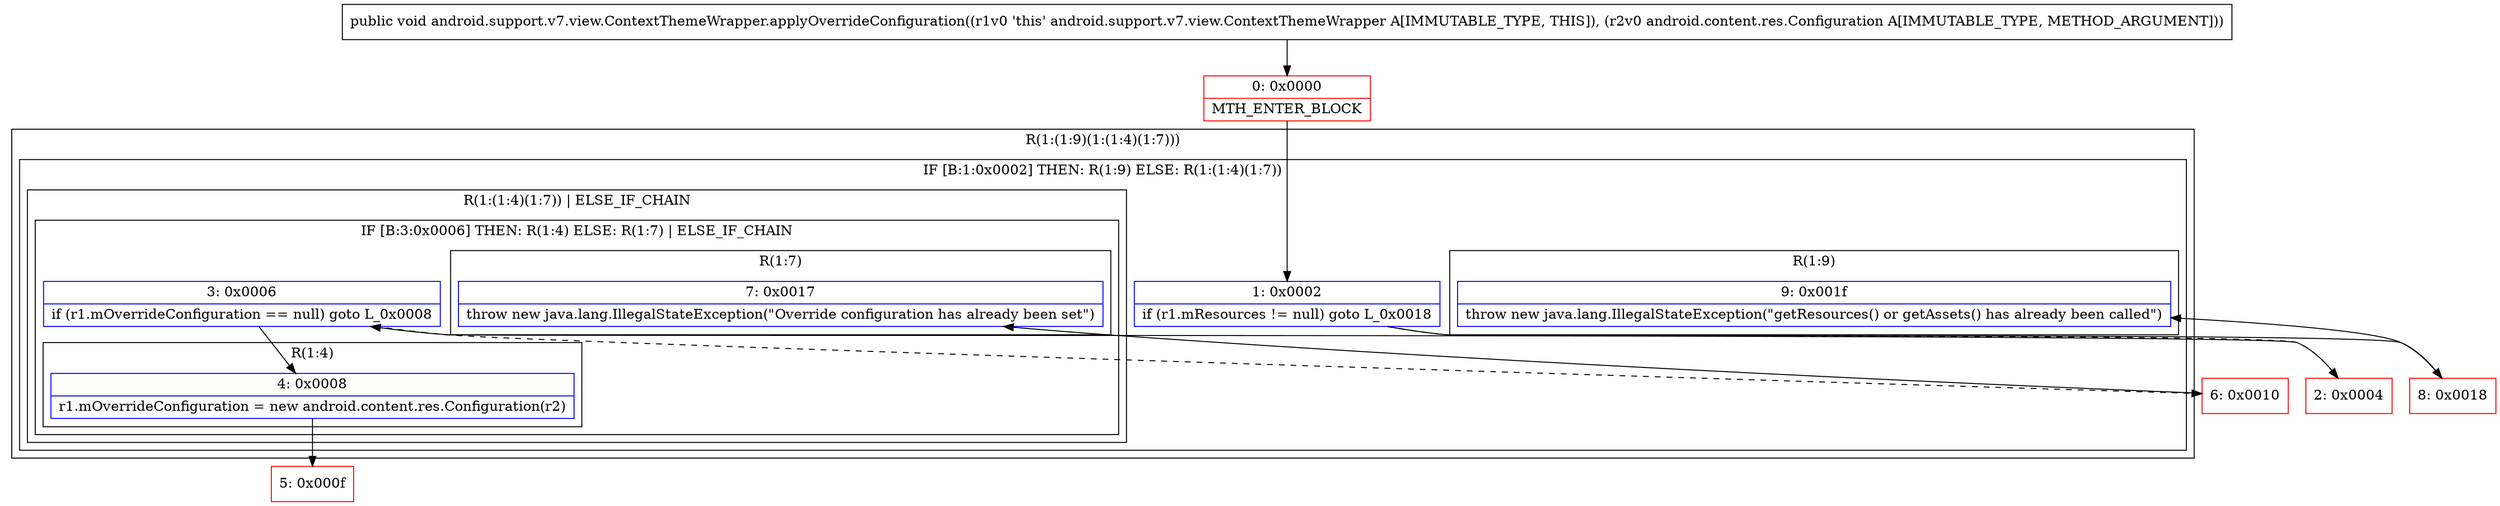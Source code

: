 digraph "CFG forandroid.support.v7.view.ContextThemeWrapper.applyOverrideConfiguration(Landroid\/content\/res\/Configuration;)V" {
subgraph cluster_Region_1074031905 {
label = "R(1:(1:9)(1:(1:4)(1:7)))";
node [shape=record,color=blue];
subgraph cluster_IfRegion_944200687 {
label = "IF [B:1:0x0002] THEN: R(1:9) ELSE: R(1:(1:4)(1:7))";
node [shape=record,color=blue];
Node_1 [shape=record,label="{1\:\ 0x0002|if (r1.mResources != null) goto L_0x0018\l}"];
subgraph cluster_Region_296142987 {
label = "R(1:9)";
node [shape=record,color=blue];
Node_9 [shape=record,label="{9\:\ 0x001f|throw new java.lang.IllegalStateException(\"getResources() or getAssets() has already been called\")\l}"];
}
subgraph cluster_Region_1128175616 {
label = "R(1:(1:4)(1:7)) | ELSE_IF_CHAIN\l";
node [shape=record,color=blue];
subgraph cluster_IfRegion_548444195 {
label = "IF [B:3:0x0006] THEN: R(1:4) ELSE: R(1:7) | ELSE_IF_CHAIN\l";
node [shape=record,color=blue];
Node_3 [shape=record,label="{3\:\ 0x0006|if (r1.mOverrideConfiguration == null) goto L_0x0008\l}"];
subgraph cluster_Region_573192185 {
label = "R(1:4)";
node [shape=record,color=blue];
Node_4 [shape=record,label="{4\:\ 0x0008|r1.mOverrideConfiguration = new android.content.res.Configuration(r2)\l}"];
}
subgraph cluster_Region_99570087 {
label = "R(1:7)";
node [shape=record,color=blue];
Node_7 [shape=record,label="{7\:\ 0x0017|throw new java.lang.IllegalStateException(\"Override configuration has already been set\")\l}"];
}
}
}
}
}
Node_0 [shape=record,color=red,label="{0\:\ 0x0000|MTH_ENTER_BLOCK\l}"];
Node_2 [shape=record,color=red,label="{2\:\ 0x0004}"];
Node_5 [shape=record,color=red,label="{5\:\ 0x000f}"];
Node_6 [shape=record,color=red,label="{6\:\ 0x0010}"];
Node_8 [shape=record,color=red,label="{8\:\ 0x0018}"];
MethodNode[shape=record,label="{public void android.support.v7.view.ContextThemeWrapper.applyOverrideConfiguration((r1v0 'this' android.support.v7.view.ContextThemeWrapper A[IMMUTABLE_TYPE, THIS]), (r2v0 android.content.res.Configuration A[IMMUTABLE_TYPE, METHOD_ARGUMENT])) }"];
MethodNode -> Node_0;
Node_1 -> Node_2[style=dashed];
Node_1 -> Node_8;
Node_3 -> Node_4;
Node_3 -> Node_6[style=dashed];
Node_4 -> Node_5;
Node_0 -> Node_1;
Node_2 -> Node_3;
Node_6 -> Node_7;
Node_8 -> Node_9;
}

